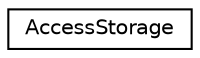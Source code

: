 digraph "Graphical Class Hierarchy"
{
 // LATEX_PDF_SIZE
  edge [fontname="Helvetica",fontsize="10",labelfontname="Helvetica",labelfontsize="10"];
  node [fontname="Helvetica",fontsize="10",shape=record];
  rankdir="LR";
  Node0 [label="AccessStorage",height=0.2,width=0.4,color="black", fillcolor="white", style="filled",URL="$structabsl_1_1cleanup__internal_1_1_access_storage.html",tooltip=" "];
}
